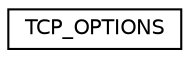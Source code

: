 digraph "Graphical Class Hierarchy"
{
  edge [fontname="Helvetica",fontsize="10",labelfontname="Helvetica",labelfontsize="10"];
  node [fontname="Helvetica",fontsize="10",shape=record];
  rankdir="LR";
  Node1 [label="TCP_OPTIONS",height=0.2,width=0.4,color="black", fillcolor="white", style="filled",URL="$struct_t_c_p___o_p_t_i_o_n_s.html"];
}
